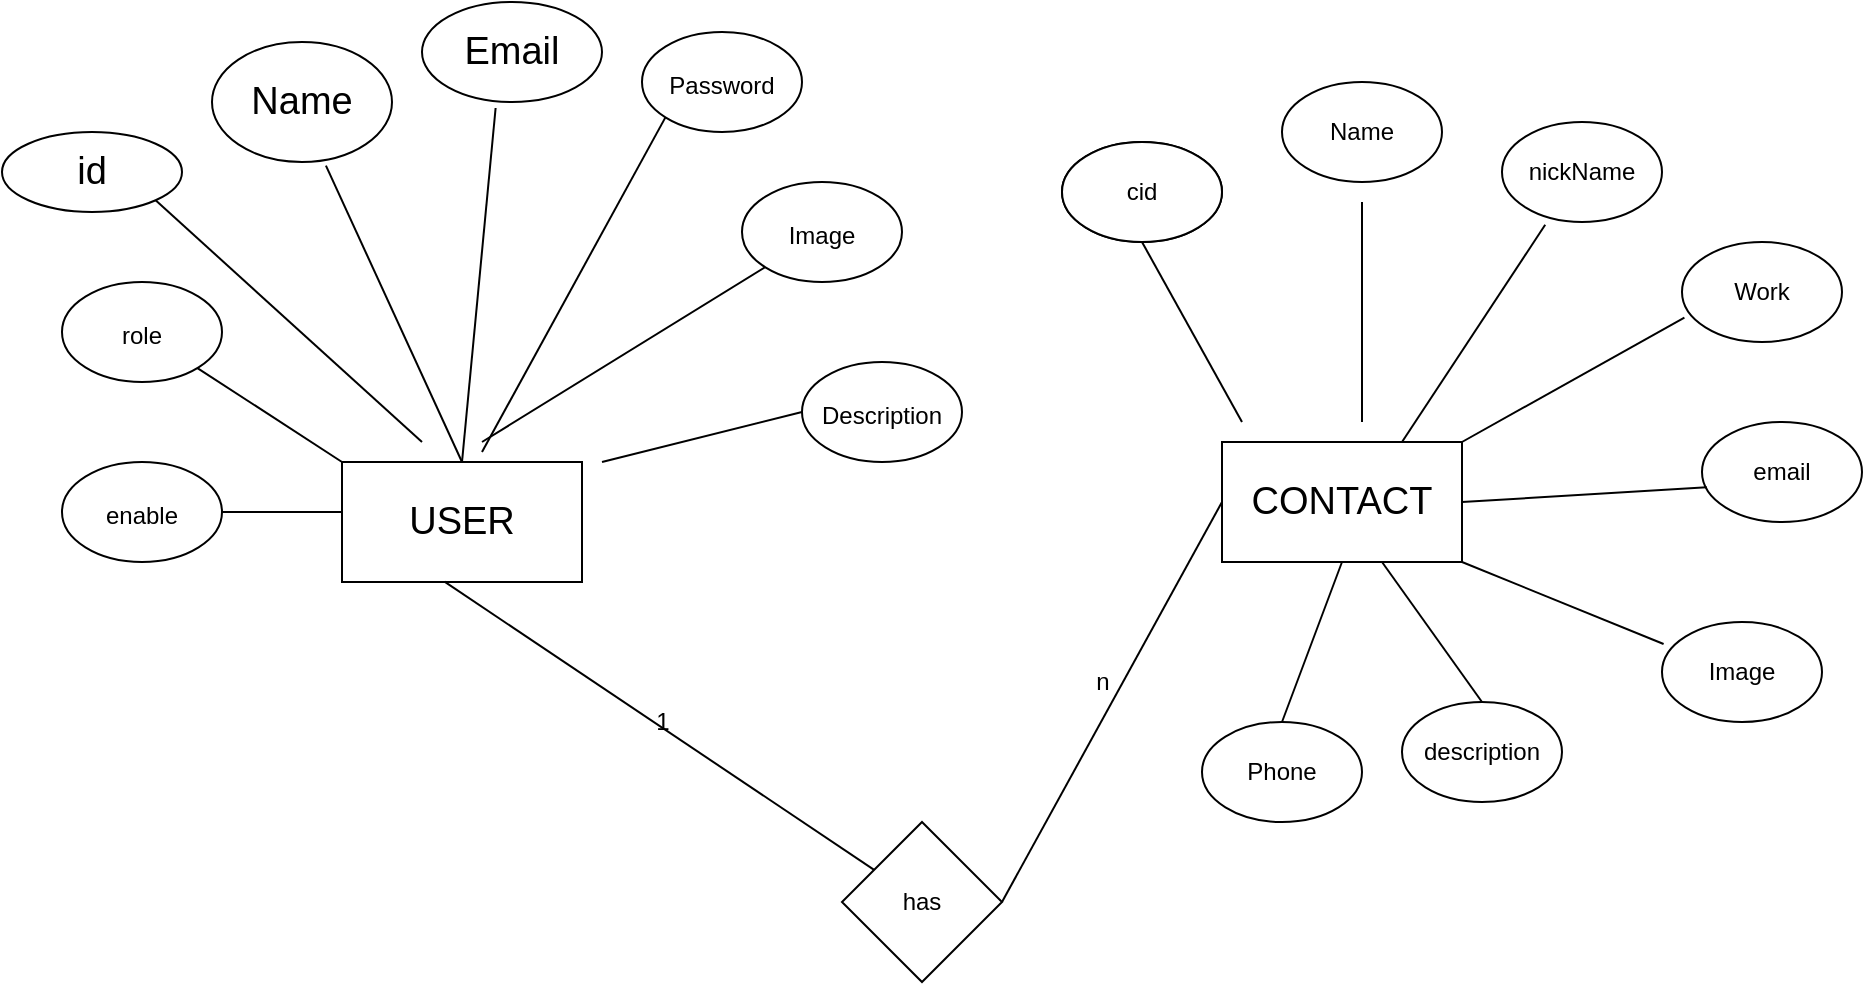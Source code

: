 <mxfile version="20.3.6" type="device"><diagram id="hbSuPjxyqTKgmY0g2Vlm" name="Page-1"><mxGraphModel dx="1038" dy="571" grid="1" gridSize="10" guides="1" tooltips="1" connect="1" arrows="1" fold="1" page="1" pageScale="1" pageWidth="850" pageHeight="1100" math="0" shadow="0"><root><mxCell id="0"/><mxCell id="1" parent="0"/><mxCell id="W06ejBidFX24ib9XMWME-1" value="&lt;font style=&quot;font-size: 19px;&quot;&gt;USER&lt;/font&gt;" style="rounded=0;whiteSpace=wrap;html=1;" vertex="1" parent="1"><mxGeometry x="190" y="260" width="120" height="60" as="geometry"/></mxCell><mxCell id="W06ejBidFX24ib9XMWME-2" value="CONTACT" style="rounded=0;whiteSpace=wrap;html=1;fontSize=19;" vertex="1" parent="1"><mxGeometry x="630" y="250" width="120" height="60" as="geometry"/></mxCell><mxCell id="W06ejBidFX24ib9XMWME-3" value="id" style="ellipse;whiteSpace=wrap;html=1;fontSize=19;" vertex="1" parent="1"><mxGeometry x="20" y="95" width="90" height="40" as="geometry"/></mxCell><mxCell id="W06ejBidFX24ib9XMWME-4" value="Name" style="ellipse;whiteSpace=wrap;html=1;fontSize=19;" vertex="1" parent="1"><mxGeometry x="125" y="50" width="90" height="60" as="geometry"/></mxCell><mxCell id="W06ejBidFX24ib9XMWME-5" value="Email" style="ellipse;whiteSpace=wrap;html=1;fontSize=19;" vertex="1" parent="1"><mxGeometry x="230" y="30" width="90" height="50" as="geometry"/></mxCell><mxCell id="W06ejBidFX24ib9XMWME-6" value="&lt;font style=&quot;font-size: 12px;&quot;&gt;Password&lt;/font&gt;" style="ellipse;whiteSpace=wrap;html=1;fontSize=19;" vertex="1" parent="1"><mxGeometry x="340" y="45" width="80" height="50" as="geometry"/></mxCell><mxCell id="W06ejBidFX24ib9XMWME-7" value="&lt;span style=&quot;font-size: 12px;&quot;&gt;Image&lt;/span&gt;" style="ellipse;whiteSpace=wrap;html=1;fontSize=19;" vertex="1" parent="1"><mxGeometry x="390" y="120" width="80" height="50" as="geometry"/></mxCell><mxCell id="W06ejBidFX24ib9XMWME-8" value="&lt;font style=&quot;font-size: 12px;&quot;&gt;Description&lt;/font&gt;" style="ellipse;whiteSpace=wrap;html=1;fontSize=19;" vertex="1" parent="1"><mxGeometry x="420" y="210" width="80" height="50" as="geometry"/></mxCell><mxCell id="W06ejBidFX24ib9XMWME-9" value="&lt;font style=&quot;font-size: 12px;&quot;&gt;role&lt;/font&gt;" style="ellipse;whiteSpace=wrap;html=1;fontSize=19;" vertex="1" parent="1"><mxGeometry x="50" y="170" width="80" height="50" as="geometry"/></mxCell><mxCell id="W06ejBidFX24ib9XMWME-10" value="&lt;font style=&quot;font-size: 12px;&quot;&gt;enable&lt;/font&gt;" style="ellipse;whiteSpace=wrap;html=1;fontSize=19;" vertex="1" parent="1"><mxGeometry x="50" y="260" width="80" height="50" as="geometry"/></mxCell><mxCell id="W06ejBidFX24ib9XMWME-11" value="" style="endArrow=none;html=1;rounded=0;fontSize=12;exitX=0.633;exitY=1.03;exitDx=0;exitDy=0;exitPerimeter=0;entryX=0.5;entryY=0;entryDx=0;entryDy=0;" edge="1" parent="1" source="W06ejBidFX24ib9XMWME-4" target="W06ejBidFX24ib9XMWME-1"><mxGeometry width="50" height="50" relative="1" as="geometry"><mxPoint x="400" y="320" as="sourcePoint"/><mxPoint x="450" y="270" as="targetPoint"/></mxGeometry></mxCell><mxCell id="W06ejBidFX24ib9XMWME-12" value="" style="endArrow=none;html=1;rounded=0;fontSize=12;exitX=0.409;exitY=1.06;exitDx=0;exitDy=0;exitPerimeter=0;entryX=0.5;entryY=0;entryDx=0;entryDy=0;" edge="1" parent="1" source="W06ejBidFX24ib9XMWME-5" target="W06ejBidFX24ib9XMWME-1"><mxGeometry width="50" height="50" relative="1" as="geometry"><mxPoint x="400" y="320" as="sourcePoint"/><mxPoint x="450" y="270" as="targetPoint"/></mxGeometry></mxCell><mxCell id="W06ejBidFX24ib9XMWME-13" value="" style="endArrow=none;html=1;rounded=0;fontSize=12;entryX=0;entryY=0.5;entryDx=0;entryDy=0;" edge="1" parent="1" target="W06ejBidFX24ib9XMWME-8"><mxGeometry width="50" height="50" relative="1" as="geometry"><mxPoint x="320" y="260" as="sourcePoint"/><mxPoint x="450" y="270" as="targetPoint"/></mxGeometry></mxCell><mxCell id="W06ejBidFX24ib9XMWME-14" value="" style="endArrow=none;html=1;rounded=0;fontSize=12;" edge="1" parent="1" target="W06ejBidFX24ib9XMWME-7"><mxGeometry width="50" height="50" relative="1" as="geometry"><mxPoint x="260" y="250" as="sourcePoint"/><mxPoint x="430" y="245" as="targetPoint"/></mxGeometry></mxCell><mxCell id="W06ejBidFX24ib9XMWME-15" value="" style="endArrow=none;html=1;rounded=0;fontSize=12;entryX=0;entryY=1;entryDx=0;entryDy=0;" edge="1" parent="1" target="W06ejBidFX24ib9XMWME-6"><mxGeometry width="50" height="50" relative="1" as="geometry"><mxPoint x="260" y="255" as="sourcePoint"/><mxPoint x="350" y="100" as="targetPoint"/></mxGeometry></mxCell><mxCell id="W06ejBidFX24ib9XMWME-16" value="" style="endArrow=none;html=1;rounded=0;fontSize=12;exitX=1;exitY=1;exitDx=0;exitDy=0;" edge="1" parent="1" source="W06ejBidFX24ib9XMWME-3"><mxGeometry width="50" height="50" relative="1" as="geometry"><mxPoint x="350" y="290" as="sourcePoint"/><mxPoint x="230" y="250" as="targetPoint"/></mxGeometry></mxCell><mxCell id="W06ejBidFX24ib9XMWME-17" value="" style="endArrow=none;html=1;rounded=0;fontSize=12;entryX=0;entryY=0;entryDx=0;entryDy=0;" edge="1" parent="1" source="W06ejBidFX24ib9XMWME-9" target="W06ejBidFX24ib9XMWME-1"><mxGeometry width="50" height="50" relative="1" as="geometry"><mxPoint x="360" y="300" as="sourcePoint"/><mxPoint x="200" y="250" as="targetPoint"/></mxGeometry></mxCell><mxCell id="W06ejBidFX24ib9XMWME-18" value="" style="endArrow=none;html=1;rounded=0;fontSize=12;exitX=1;exitY=0.5;exitDx=0;exitDy=0;" edge="1" parent="1" source="W06ejBidFX24ib9XMWME-10"><mxGeometry width="50" height="50" relative="1" as="geometry"><mxPoint x="370" y="310" as="sourcePoint"/><mxPoint x="190" y="285" as="targetPoint"/></mxGeometry></mxCell><mxCell id="W06ejBidFX24ib9XMWME-19" value="cid" style="ellipse;whiteSpace=wrap;html=1;fontSize=12;" vertex="1" parent="1"><mxGeometry x="550" y="100" width="80" height="50" as="geometry"/></mxCell><mxCell id="W06ejBidFX24ib9XMWME-21" value="cid" style="ellipse;whiteSpace=wrap;html=1;fontSize=12;" vertex="1" parent="1"><mxGeometry x="550" y="100" width="80" height="50" as="geometry"/></mxCell><mxCell id="W06ejBidFX24ib9XMWME-22" value="Name" style="ellipse;whiteSpace=wrap;html=1;fontSize=12;" vertex="1" parent="1"><mxGeometry x="660" y="70" width="80" height="50" as="geometry"/></mxCell><mxCell id="W06ejBidFX24ib9XMWME-23" value="nickName" style="ellipse;whiteSpace=wrap;html=1;fontSize=12;" vertex="1" parent="1"><mxGeometry x="770" y="90" width="80" height="50" as="geometry"/></mxCell><mxCell id="W06ejBidFX24ib9XMWME-24" value="Work" style="ellipse;whiteSpace=wrap;html=1;fontSize=12;" vertex="1" parent="1"><mxGeometry x="860" y="150" width="80" height="50" as="geometry"/></mxCell><mxCell id="W06ejBidFX24ib9XMWME-26" value="Phone" style="ellipse;whiteSpace=wrap;html=1;fontSize=12;" vertex="1" parent="1"><mxGeometry x="620" y="390" width="80" height="50" as="geometry"/></mxCell><mxCell id="W06ejBidFX24ib9XMWME-27" value="description" style="ellipse;whiteSpace=wrap;html=1;fontSize=12;" vertex="1" parent="1"><mxGeometry x="720" y="380" width="80" height="50" as="geometry"/></mxCell><mxCell id="W06ejBidFX24ib9XMWME-28" value="Image" style="ellipse;whiteSpace=wrap;html=1;fontSize=12;" vertex="1" parent="1"><mxGeometry x="850" y="340" width="80" height="50" as="geometry"/></mxCell><mxCell id="W06ejBidFX24ib9XMWME-29" value="email" style="ellipse;whiteSpace=wrap;html=1;fontSize=12;" vertex="1" parent="1"><mxGeometry x="870" y="240" width="80" height="50" as="geometry"/></mxCell><mxCell id="W06ejBidFX24ib9XMWME-32" value="" style="endArrow=none;html=1;rounded=0;fontSize=12;exitX=0.5;exitY=1;exitDx=0;exitDy=0;" edge="1" parent="1" source="W06ejBidFX24ib9XMWME-21"><mxGeometry width="50" height="50" relative="1" as="geometry"><mxPoint x="560" y="320" as="sourcePoint"/><mxPoint x="640" y="240" as="targetPoint"/></mxGeometry></mxCell><mxCell id="W06ejBidFX24ib9XMWME-34" value="" style="endArrow=none;html=1;rounded=0;fontSize=12;exitX=0.01;exitY=0.22;exitDx=0;exitDy=0;exitPerimeter=0;entryX=1;entryY=1;entryDx=0;entryDy=0;" edge="1" parent="1" source="W06ejBidFX24ib9XMWME-28" target="W06ejBidFX24ib9XMWME-2"><mxGeometry width="50" height="50" relative="1" as="geometry"><mxPoint x="600" y="160" as="sourcePoint"/><mxPoint x="650" y="250" as="targetPoint"/></mxGeometry></mxCell><mxCell id="W06ejBidFX24ib9XMWME-35" value="" style="endArrow=none;html=1;rounded=0;fontSize=12;exitX=0.03;exitY=0.652;exitDx=0;exitDy=0;exitPerimeter=0;entryX=1;entryY=0.5;entryDx=0;entryDy=0;" edge="1" parent="1" source="W06ejBidFX24ib9XMWME-29" target="W06ejBidFX24ib9XMWME-2"><mxGeometry width="50" height="50" relative="1" as="geometry"><mxPoint x="610" y="170" as="sourcePoint"/><mxPoint x="660" y="260" as="targetPoint"/></mxGeometry></mxCell><mxCell id="W06ejBidFX24ib9XMWME-36" value="" style="endArrow=none;html=1;rounded=0;fontSize=12;exitX=0.015;exitY=0.756;exitDx=0;exitDy=0;exitPerimeter=0;entryX=1;entryY=0;entryDx=0;entryDy=0;" edge="1" parent="1" source="W06ejBidFX24ib9XMWME-24" target="W06ejBidFX24ib9XMWME-2"><mxGeometry width="50" height="50" relative="1" as="geometry"><mxPoint x="620" y="180" as="sourcePoint"/><mxPoint x="670" y="270" as="targetPoint"/></mxGeometry></mxCell><mxCell id="W06ejBidFX24ib9XMWME-37" value="" style="endArrow=none;html=1;rounded=0;fontSize=12;exitX=0.27;exitY=1.028;exitDx=0;exitDy=0;exitPerimeter=0;entryX=0.75;entryY=0;entryDx=0;entryDy=0;" edge="1" parent="1" source="W06ejBidFX24ib9XMWME-23" target="W06ejBidFX24ib9XMWME-2"><mxGeometry width="50" height="50" relative="1" as="geometry"><mxPoint x="630" y="190" as="sourcePoint"/><mxPoint x="680" y="280" as="targetPoint"/></mxGeometry></mxCell><mxCell id="W06ejBidFX24ib9XMWME-38" value="" style="endArrow=none;html=1;rounded=0;fontSize=12;" edge="1" parent="1"><mxGeometry width="50" height="50" relative="1" as="geometry"><mxPoint x="700" y="130" as="sourcePoint"/><mxPoint x="700" y="240" as="targetPoint"/></mxGeometry></mxCell><mxCell id="W06ejBidFX24ib9XMWME-39" value="" style="endArrow=none;html=1;rounded=0;fontSize=12;exitX=0.5;exitY=0;exitDx=0;exitDy=0;entryX=0.5;entryY=1;entryDx=0;entryDy=0;" edge="1" parent="1" source="W06ejBidFX24ib9XMWME-26" target="W06ejBidFX24ib9XMWME-2"><mxGeometry width="50" height="50" relative="1" as="geometry"><mxPoint x="650" y="210" as="sourcePoint"/><mxPoint x="700" y="300" as="targetPoint"/></mxGeometry></mxCell><mxCell id="W06ejBidFX24ib9XMWME-40" value="" style="endArrow=none;html=1;rounded=0;fontSize=12;exitX=0.5;exitY=0;exitDx=0;exitDy=0;" edge="1" parent="1" source="W06ejBidFX24ib9XMWME-27"><mxGeometry width="50" height="50" relative="1" as="geometry"><mxPoint x="660" y="220" as="sourcePoint"/><mxPoint x="710" y="310" as="targetPoint"/></mxGeometry></mxCell><mxCell id="W06ejBidFX24ib9XMWME-41" value="has" style="rhombus;whiteSpace=wrap;html=1;fontSize=12;" vertex="1" parent="1"><mxGeometry x="440" y="440" width="80" height="80" as="geometry"/></mxCell><mxCell id="W06ejBidFX24ib9XMWME-42" value="" style="endArrow=none;html=1;rounded=0;fontSize=12;entryX=0.427;entryY=0.997;entryDx=0;entryDy=0;entryPerimeter=0;" edge="1" parent="1" source="W06ejBidFX24ib9XMWME-41" target="W06ejBidFX24ib9XMWME-1"><mxGeometry width="50" height="50" relative="1" as="geometry"><mxPoint x="560" y="320" as="sourcePoint"/><mxPoint x="610" y="270" as="targetPoint"/></mxGeometry></mxCell><mxCell id="W06ejBidFX24ib9XMWME-43" value="" style="endArrow=none;html=1;rounded=0;fontSize=12;exitX=1;exitY=0.5;exitDx=0;exitDy=0;entryX=0;entryY=0.5;entryDx=0;entryDy=0;" edge="1" parent="1" source="W06ejBidFX24ib9XMWME-41" target="W06ejBidFX24ib9XMWME-2"><mxGeometry width="50" height="50" relative="1" as="geometry"><mxPoint x="560" y="320" as="sourcePoint"/><mxPoint x="610" y="270" as="targetPoint"/></mxGeometry></mxCell><mxCell id="W06ejBidFX24ib9XMWME-44" value="1" style="text;html=1;align=center;verticalAlign=middle;resizable=0;points=[];autosize=1;strokeColor=none;fillColor=none;fontSize=12;" vertex="1" parent="1"><mxGeometry x="335" y="375" width="30" height="30" as="geometry"/></mxCell><mxCell id="W06ejBidFX24ib9XMWME-45" value="n" style="text;html=1;align=center;verticalAlign=middle;resizable=0;points=[];autosize=1;strokeColor=none;fillColor=none;fontSize=12;" vertex="1" parent="1"><mxGeometry x="555" y="355" width="30" height="30" as="geometry"/></mxCell></root></mxGraphModel></diagram></mxfile>